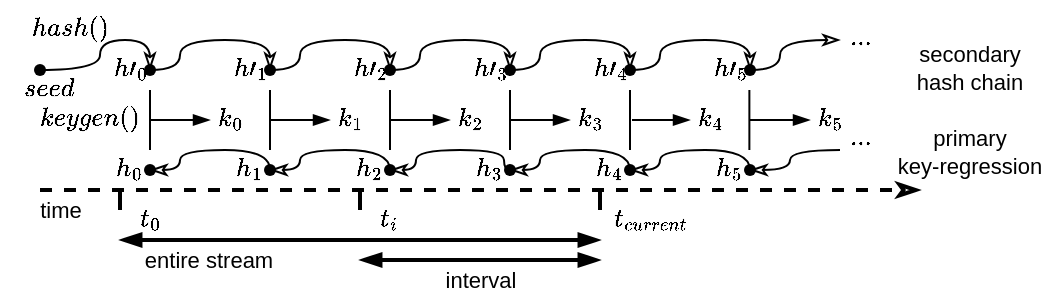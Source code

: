 <mxfile>
    <diagram id="VQNyq62mX9dCfZkob2OO" name="Page-1">
        <mxGraphModel dx="1070" dy="605" grid="1" gridSize="10" guides="1" tooltips="1" connect="1" arrows="1" fold="1" page="0" pageScale="1" pageWidth="850" pageHeight="1100" math="1" shadow="0">
            <root>
                <mxCell id="0"/>
                <mxCell id="1" parent="0"/>
                <mxCell id="2" value="time" style="endArrow=classicThin;dashed=1;html=1;endFill=0;strokeWidth=2;" edge="1" parent="1">
                    <mxGeometry x="-0.955" y="-10" width="50" height="50" relative="1" as="geometry">
                        <mxPoint x="-120" y="240" as="sourcePoint"/>
                        <mxPoint x="320" y="240" as="targetPoint"/>
                        <mxPoint as="offset"/>
                    </mxGeometry>
                </mxCell>
                <mxCell id="5" value="&lt;span style=&quot;font-size: 11px;&quot;&gt;`t_0`&lt;/span&gt;" style="text;whiteSpace=wrap;html=1;align=center;movable=1;resizable=1;rotatable=1;deletable=1;editable=1;connectable=1;" vertex="1" parent="1">
                    <mxGeometry x="-80" y="240" width="30" height="30" as="geometry"/>
                </mxCell>
                <mxCell id="7" value="" style="endArrow=none;html=1;strokeWidth=2;fontStyle=1" edge="1" parent="1">
                    <mxGeometry width="50" height="50" relative="1" as="geometry">
                        <mxPoint x="-80" y="250" as="sourcePoint"/>
                        <mxPoint x="-80" y="240" as="targetPoint"/>
                    </mxGeometry>
                </mxCell>
                <mxCell id="9" value="" style="group" vertex="1" connectable="0" parent="1">
                    <mxGeometry x="-90" y="215" width="35" height="30" as="geometry"/>
                </mxCell>
                <mxCell id="6" value="&lt;span style=&quot;font-size: 11px;&quot;&gt;`h_0`&lt;/span&gt;" style="text;whiteSpace=wrap;html=1;align=center;movable=1;resizable=1;rotatable=1;deletable=1;editable=1;connectable=1;" vertex="1" parent="9">
                    <mxGeometry width="30" height="30" as="geometry"/>
                </mxCell>
                <mxCell id="8" value="" style="shape=waypoint;sketch=0;fillStyle=solid;size=6;pointerEvents=1;points=[];fillColor=none;resizable=0;rotatable=0;perimeter=centerPerimeter;snapToPoint=1;" vertex="1" parent="9">
                    <mxGeometry x="15" y="5" width="20" height="20" as="geometry"/>
                </mxCell>
                <mxCell id="10" value="" style="group" vertex="1" connectable="0" parent="1">
                    <mxGeometry x="-30" y="215" width="35" height="30" as="geometry"/>
                </mxCell>
                <mxCell id="11" value="&lt;span style=&quot;font-size: 11px;&quot;&gt;`h_1`&lt;/span&gt;" style="text;whiteSpace=wrap;html=1;align=center;movable=1;resizable=1;rotatable=1;deletable=1;editable=1;connectable=1;" vertex="1" parent="10">
                    <mxGeometry width="30" height="30" as="geometry"/>
                </mxCell>
                <mxCell id="12" value="" style="shape=waypoint;sketch=0;fillStyle=solid;size=6;pointerEvents=1;points=[];fillColor=none;resizable=0;rotatable=0;perimeter=centerPerimeter;snapToPoint=1;" vertex="1" parent="10">
                    <mxGeometry x="15" y="5" width="20" height="20" as="geometry"/>
                </mxCell>
                <mxCell id="13" value="" style="group" vertex="1" connectable="0" parent="1">
                    <mxGeometry x="30" y="215" width="35" height="30" as="geometry"/>
                </mxCell>
                <mxCell id="14" value="&lt;span style=&quot;font-size: 11px;&quot;&gt;`h_2`&lt;/span&gt;" style="text;whiteSpace=wrap;html=1;align=center;movable=1;resizable=1;rotatable=1;deletable=1;editable=1;connectable=1;" vertex="1" parent="13">
                    <mxGeometry width="30" height="30" as="geometry"/>
                </mxCell>
                <mxCell id="15" value="" style="shape=waypoint;sketch=0;fillStyle=solid;size=6;pointerEvents=1;points=[];fillColor=none;resizable=0;rotatable=0;perimeter=centerPerimeter;snapToPoint=1;" vertex="1" parent="13">
                    <mxGeometry x="15" y="5" width="20" height="20" as="geometry"/>
                </mxCell>
                <mxCell id="17" value="" style="group" vertex="1" connectable="0" parent="1">
                    <mxGeometry x="90" y="215" width="35" height="30" as="geometry"/>
                </mxCell>
                <mxCell id="18" value="&lt;span style=&quot;font-size: 11px;&quot;&gt;`h_3`&lt;/span&gt;" style="text;whiteSpace=wrap;html=1;align=center;movable=1;resizable=1;rotatable=1;deletable=1;editable=1;connectable=1;" vertex="1" parent="17">
                    <mxGeometry width="30" height="30" as="geometry"/>
                </mxCell>
                <mxCell id="19" value="" style="shape=waypoint;sketch=0;fillStyle=solid;size=6;pointerEvents=1;points=[];fillColor=none;resizable=0;rotatable=0;perimeter=centerPerimeter;snapToPoint=1;" vertex="1" parent="17">
                    <mxGeometry x="15" y="5" width="20" height="20" as="geometry"/>
                </mxCell>
                <mxCell id="20" value="" style="group" vertex="1" connectable="0" parent="1">
                    <mxGeometry x="150" y="215" width="40" height="55" as="geometry"/>
                </mxCell>
                <mxCell id="21" value="&lt;span style=&quot;font-size: 11px;&quot;&gt;`h_4`&lt;/span&gt;" style="text;whiteSpace=wrap;html=1;align=center;movable=1;resizable=1;rotatable=1;deletable=1;editable=1;connectable=1;" vertex="1" parent="20">
                    <mxGeometry width="30" height="30" as="geometry"/>
                </mxCell>
                <mxCell id="22" value="" style="shape=waypoint;sketch=0;fillStyle=solid;size=6;pointerEvents=1;points=[];fillColor=none;resizable=0;rotatable=0;perimeter=centerPerimeter;snapToPoint=1;" vertex="1" parent="20">
                    <mxGeometry x="15" y="5" width="20" height="20" as="geometry"/>
                </mxCell>
                <mxCell id="94" value="" style="endArrow=none;html=1;strokeWidth=2;fontStyle=1" edge="1" parent="20">
                    <mxGeometry width="50" height="50" relative="1" as="geometry">
                        <mxPoint x="10" y="35.0" as="sourcePoint"/>
                        <mxPoint x="10" y="25.0" as="targetPoint"/>
                    </mxGeometry>
                </mxCell>
                <mxCell id="95" value="&lt;span style=&quot;font-size: 11px;&quot;&gt;`t_{current}`&lt;/span&gt;" style="text;whiteSpace=wrap;html=1;align=center;movable=1;resizable=1;rotatable=1;deletable=1;editable=1;connectable=1;" vertex="1" parent="20">
                    <mxGeometry x="20" y="25" width="30" height="30" as="geometry"/>
                </mxCell>
                <mxCell id="46" value="" style="edgeStyle=orthogonalEdgeStyle;html=1;strokeWidth=1;endArrow=classicThin;endFill=0;entryX=0.676;entryY=0.61;entryDx=0;entryDy=0;entryPerimeter=0;curved=1;" edge="1" parent="1" source="12" target="8">
                    <mxGeometry relative="1" as="geometry">
                        <Array as="points">
                            <mxPoint x="-5" y="220"/>
                            <mxPoint x="-50" y="220"/>
                            <mxPoint x="-50" y="230"/>
                        </Array>
                    </mxGeometry>
                </mxCell>
                <mxCell id="49" value="" style="edgeStyle=orthogonalEdgeStyle;html=1;strokeWidth=1;endArrow=classicThin;endFill=0;curved=1;entryX=0.822;entryY=0.085;entryDx=0;entryDy=0;entryPerimeter=0;" edge="1" parent="1" source="15" target="12">
                    <mxGeometry relative="1" as="geometry">
                        <mxPoint x="5" y="240" as="sourcePoint"/>
                        <mxPoint x="-10" y="230" as="targetPoint"/>
                        <Array as="points">
                            <mxPoint x="55" y="220"/>
                            <mxPoint x="10" y="220"/>
                            <mxPoint x="10" y="230"/>
                        </Array>
                    </mxGeometry>
                </mxCell>
                <mxCell id="52" value="" style="edgeStyle=orthogonalEdgeStyle;html=1;strokeWidth=1;endArrow=classicThin;endFill=0;curved=1;entryX=0.506;entryY=0.656;entryDx=0;entryDy=0;entryPerimeter=0;exitX=0.466;exitY=0.624;exitDx=0;exitDy=0;exitPerimeter=0;" edge="1" parent="1" source="19" target="15">
                    <mxGeometry relative="1" as="geometry">
                        <mxPoint x="112.5" y="225" as="sourcePoint"/>
                        <mxPoint x="52.5" y="225" as="targetPoint"/>
                        <Array as="points">
                            <mxPoint x="112" y="230"/>
                            <mxPoint x="112" y="220"/>
                            <mxPoint x="68" y="220"/>
                            <mxPoint x="68" y="230"/>
                        </Array>
                    </mxGeometry>
                </mxCell>
                <mxCell id="53" value="" style="edgeStyle=orthogonalEdgeStyle;html=1;strokeWidth=1;endArrow=classicThin;endFill=0;curved=1;entryX=0.91;entryY=-0.027;entryDx=0;entryDy=0;entryPerimeter=0;exitX=0.654;exitY=0.449;exitDx=0;exitDy=0;exitPerimeter=0;" edge="1" parent="1" source="22" target="19">
                    <mxGeometry relative="1" as="geometry">
                        <mxPoint x="125" y="240" as="sourcePoint"/>
                        <mxPoint x="65" y="240" as="targetPoint"/>
                        <Array as="points">
                            <mxPoint x="175" y="220"/>
                            <mxPoint x="130" y="220"/>
                            <mxPoint x="130" y="230"/>
                        </Array>
                    </mxGeometry>
                </mxCell>
                <mxCell id="54" value="" style="edgeStyle=orthogonalEdgeStyle;html=1;strokeWidth=1;endArrow=classicThin;endFill=0;curved=1;entryX=0.582;entryY=-0.021;entryDx=0;entryDy=0;entryPerimeter=0;exitX=1.058;exitY=0.479;exitDx=0;exitDy=0;exitPerimeter=0;" edge="1" parent="1" source="25" target="22">
                    <mxGeometry relative="1" as="geometry">
                        <mxPoint x="185" y="240" as="sourcePoint"/>
                        <mxPoint x="125" y="240" as="targetPoint"/>
                        <Array as="points">
                            <mxPoint x="235" y="220"/>
                            <mxPoint x="190" y="220"/>
                            <mxPoint x="190" y="230"/>
                        </Array>
                    </mxGeometry>
                </mxCell>
                <mxCell id="25" value="" style="shape=waypoint;sketch=0;fillStyle=solid;size=6;pointerEvents=1;points=[];fillColor=none;resizable=0;rotatable=0;perimeter=centerPerimeter;snapToPoint=1;" vertex="1" parent="1">
                    <mxGeometry x="225" y="220" width="20" height="20" as="geometry"/>
                </mxCell>
                <mxCell id="24" value="&lt;span style=&quot;font-size: 11px;&quot;&gt;`h_5`&lt;/span&gt;" style="text;whiteSpace=wrap;html=1;align=center;movable=1;resizable=1;rotatable=1;deletable=1;editable=1;connectable=1;" vertex="1" parent="1">
                    <mxGeometry x="210" y="215" width="30" height="30" as="geometry"/>
                </mxCell>
                <mxCell id="55" value="" style="edgeStyle=orthogonalEdgeStyle;html=1;strokeWidth=1;endArrow=classicThin;endFill=0;curved=1;exitX=0;exitY=1;exitDx=0;exitDy=0;" edge="1" parent="1" source="56" target="25">
                    <mxGeometry relative="1" as="geometry">
                        <mxPoint x="270" y="220" as="sourcePoint"/>
                        <mxPoint x="240" y="260.872" as="targetPoint"/>
                        <Array as="points">
                            <mxPoint x="255" y="220"/>
                            <mxPoint x="255" y="230"/>
                        </Array>
                    </mxGeometry>
                </mxCell>
                <mxCell id="56" value="&lt;span style=&quot;font-size: 11px;&quot;&gt;`...`&lt;/span&gt;" style="text;whiteSpace=wrap;html=1;align=center;movable=1;resizable=1;rotatable=1;deletable=1;editable=1;connectable=1;" vertex="1" parent="1">
                    <mxGeometry x="280" y="200" width="20" height="20" as="geometry"/>
                </mxCell>
                <mxCell id="68" value="" style="endArrow=none;html=1;strokeWidth=1;curved=1;" edge="1" parent="1">
                    <mxGeometry width="50" height="50" relative="1" as="geometry">
                        <mxPoint x="-65" y="220" as="sourcePoint"/>
                        <mxPoint x="-65" y="190" as="targetPoint"/>
                    </mxGeometry>
                </mxCell>
                <mxCell id="69" value="" style="endArrow=none;html=1;strokeWidth=1;curved=1;" edge="1" parent="1">
                    <mxGeometry width="50" height="50" relative="1" as="geometry">
                        <mxPoint x="-5" y="220" as="sourcePoint"/>
                        <mxPoint x="-5" y="190" as="targetPoint"/>
                    </mxGeometry>
                </mxCell>
                <mxCell id="70" value="" style="endArrow=none;html=1;strokeWidth=1;curved=1;" edge="1" parent="1">
                    <mxGeometry width="50" height="50" relative="1" as="geometry">
                        <mxPoint x="55" y="220" as="sourcePoint"/>
                        <mxPoint x="55" y="190" as="targetPoint"/>
                    </mxGeometry>
                </mxCell>
                <mxCell id="71" value="" style="endArrow=none;html=1;strokeWidth=1;curved=1;" edge="1" parent="1">
                    <mxGeometry width="50" height="50" relative="1" as="geometry">
                        <mxPoint x="115" y="220" as="sourcePoint"/>
                        <mxPoint x="115" y="190" as="targetPoint"/>
                    </mxGeometry>
                </mxCell>
                <mxCell id="73" value="" style="endArrow=none;html=1;strokeWidth=1;curved=1;" edge="1" parent="1">
                    <mxGeometry width="50" height="50" relative="1" as="geometry">
                        <mxPoint x="175" y="220" as="sourcePoint"/>
                        <mxPoint x="175" y="190" as="targetPoint"/>
                    </mxGeometry>
                </mxCell>
                <mxCell id="74" value="" style="endArrow=none;html=1;strokeWidth=1;curved=1;" edge="1" parent="1">
                    <mxGeometry width="50" height="50" relative="1" as="geometry">
                        <mxPoint x="234.69" y="220" as="sourcePoint"/>
                        <mxPoint x="234.69" y="190" as="targetPoint"/>
                    </mxGeometry>
                </mxCell>
                <mxCell id="75" value="" style="endArrow=blockThin;html=1;strokeWidth=1;curved=1;endFill=1;" edge="1" parent="1">
                    <mxGeometry width="50" height="50" relative="1" as="geometry">
                        <mxPoint x="-65" y="205" as="sourcePoint"/>
                        <mxPoint x="-35" y="205" as="targetPoint"/>
                    </mxGeometry>
                </mxCell>
                <mxCell id="77" value="" style="endArrow=blockThin;html=1;strokeWidth=1;curved=1;endFill=1;" edge="1" parent="1">
                    <mxGeometry width="50" height="50" relative="1" as="geometry">
                        <mxPoint x="-5" y="205" as="sourcePoint"/>
                        <mxPoint x="25" y="205" as="targetPoint"/>
                    </mxGeometry>
                </mxCell>
                <mxCell id="78" value="" style="endArrow=blockThin;html=1;strokeWidth=1;curved=1;endFill=1;" edge="1" parent="1">
                    <mxGeometry width="50" height="50" relative="1" as="geometry">
                        <mxPoint x="55" y="205" as="sourcePoint"/>
                        <mxPoint x="85" y="205" as="targetPoint"/>
                    </mxGeometry>
                </mxCell>
                <mxCell id="79" value="" style="endArrow=blockThin;html=1;strokeWidth=1;curved=1;endFill=1;" edge="1" parent="1">
                    <mxGeometry width="50" height="50" relative="1" as="geometry">
                        <mxPoint x="115" y="205" as="sourcePoint"/>
                        <mxPoint x="145" y="205" as="targetPoint"/>
                    </mxGeometry>
                </mxCell>
                <mxCell id="80" value="" style="endArrow=blockThin;html=1;strokeWidth=1;curved=1;endFill=1;" edge="1" parent="1">
                    <mxGeometry width="50" height="50" relative="1" as="geometry">
                        <mxPoint x="176" y="205" as="sourcePoint"/>
                        <mxPoint x="205" y="205" as="targetPoint"/>
                    </mxGeometry>
                </mxCell>
                <mxCell id="81" value="" style="endArrow=blockThin;html=1;strokeWidth=1;curved=1;endFill=1;" edge="1" parent="1">
                    <mxGeometry width="50" height="50" relative="1" as="geometry">
                        <mxPoint x="235" y="205" as="sourcePoint"/>
                        <mxPoint x="265" y="205" as="targetPoint"/>
                    </mxGeometry>
                </mxCell>
                <mxCell id="85" value="&lt;span style=&quot;font-size: 11px;&quot;&gt;`k_0`&lt;/span&gt;" style="text;whiteSpace=wrap;html=1;align=center;movable=1;resizable=1;rotatable=1;deletable=1;editable=1;connectable=1;" vertex="1" parent="1">
                    <mxGeometry x="-40" y="190" width="30" height="30" as="geometry"/>
                </mxCell>
                <mxCell id="86" value="&lt;span style=&quot;font-size: 11px;&quot;&gt;`k_1`&lt;/span&gt;" style="text;whiteSpace=wrap;html=1;align=center;movable=1;resizable=1;rotatable=1;deletable=1;editable=1;connectable=1;" vertex="1" parent="1">
                    <mxGeometry x="20" y="190" width="30" height="30" as="geometry"/>
                </mxCell>
                <mxCell id="87" value="&lt;span style=&quot;font-size: 11px;&quot;&gt;`k_2`&lt;/span&gt;" style="text;whiteSpace=wrap;html=1;align=center;movable=1;resizable=1;rotatable=1;deletable=1;editable=1;connectable=1;" vertex="1" parent="1">
                    <mxGeometry x="80" y="190" width="30" height="30" as="geometry"/>
                </mxCell>
                <mxCell id="88" value="&lt;span style=&quot;font-size: 11px;&quot;&gt;`k_3`&lt;/span&gt;" style="text;whiteSpace=wrap;html=1;align=center;movable=1;resizable=1;rotatable=1;deletable=1;editable=1;connectable=1;" vertex="1" parent="1">
                    <mxGeometry x="140" y="190" width="30" height="30" as="geometry"/>
                </mxCell>
                <mxCell id="89" value="&lt;span style=&quot;font-size: 11px;&quot;&gt;`k_4`&lt;/span&gt;" style="text;whiteSpace=wrap;html=1;align=center;movable=1;resizable=1;rotatable=1;deletable=1;editable=1;connectable=1;" vertex="1" parent="1">
                    <mxGeometry x="200" y="190" width="30" height="30" as="geometry"/>
                </mxCell>
                <mxCell id="90" value="&lt;span style=&quot;font-size: 11px;&quot;&gt;`k_5`&lt;/span&gt;" style="text;whiteSpace=wrap;html=1;align=center;movable=1;resizable=1;rotatable=1;deletable=1;editable=1;connectable=1;" vertex="1" parent="1">
                    <mxGeometry x="260" y="190" width="30" height="30" as="geometry"/>
                </mxCell>
                <mxCell id="91" value="" style="group" vertex="1" connectable="0" parent="1">
                    <mxGeometry x="-90" y="150" width="390" height="45" as="geometry"/>
                </mxCell>
                <mxCell id="28" value="" style="group" vertex="1" connectable="0" parent="91">
                    <mxGeometry y="15" width="35" height="30" as="geometry"/>
                </mxCell>
                <mxCell id="29" value="&lt;span style=&quot;font-size: 11px;&quot;&gt;`h'_0`&lt;/span&gt;" style="text;whiteSpace=wrap;html=1;align=center;movable=1;resizable=1;rotatable=1;deletable=1;editable=1;connectable=1;" vertex="1" parent="28">
                    <mxGeometry width="30" height="30" as="geometry"/>
                </mxCell>
                <mxCell id="30" value="" style="shape=waypoint;sketch=0;fillStyle=solid;size=6;pointerEvents=1;points=[];fillColor=none;resizable=0;rotatable=0;perimeter=centerPerimeter;snapToPoint=1;" vertex="1" parent="28">
                    <mxGeometry x="15" y="5" width="20" height="20" as="geometry"/>
                </mxCell>
                <mxCell id="31" value="" style="group" vertex="1" connectable="0" parent="91">
                    <mxGeometry x="60" y="15" width="35" height="30" as="geometry"/>
                </mxCell>
                <mxCell id="32" value="&lt;span style=&quot;font-size: 11px;&quot;&gt;`h'_1`&lt;/span&gt;" style="text;whiteSpace=wrap;html=1;align=center;movable=1;resizable=1;rotatable=1;deletable=1;editable=1;connectable=1;" vertex="1" parent="31">
                    <mxGeometry width="30" height="30" as="geometry"/>
                </mxCell>
                <mxCell id="33" value="" style="shape=waypoint;sketch=0;fillStyle=solid;size=6;pointerEvents=1;points=[];fillColor=none;resizable=0;rotatable=0;perimeter=centerPerimeter;snapToPoint=1;" vertex="1" parent="31">
                    <mxGeometry x="15" y="5" width="20" height="20" as="geometry"/>
                </mxCell>
                <mxCell id="34" value="" style="group" vertex="1" connectable="0" parent="91">
                    <mxGeometry x="120" y="15" width="35" height="30" as="geometry"/>
                </mxCell>
                <mxCell id="35" value="&lt;span style=&quot;font-size: 11px;&quot;&gt;`h'_2`&lt;/span&gt;" style="text;whiteSpace=wrap;html=1;align=center;movable=1;resizable=1;rotatable=1;deletable=1;editable=1;connectable=1;" vertex="1" parent="34">
                    <mxGeometry width="30" height="30" as="geometry"/>
                </mxCell>
                <mxCell id="36" value="" style="shape=waypoint;sketch=0;fillStyle=solid;size=6;pointerEvents=1;points=[];fillColor=none;resizable=0;rotatable=0;perimeter=centerPerimeter;snapToPoint=1;" vertex="1" parent="34">
                    <mxGeometry x="15" y="5" width="20" height="20" as="geometry"/>
                </mxCell>
                <mxCell id="37" value="" style="group" vertex="1" connectable="0" parent="91">
                    <mxGeometry x="180" y="15" width="35" height="30" as="geometry"/>
                </mxCell>
                <mxCell id="38" value="&lt;span style=&quot;font-size: 11px;&quot;&gt;`h'_3`&lt;/span&gt;" style="text;whiteSpace=wrap;html=1;align=center;movable=1;resizable=1;rotatable=1;deletable=1;editable=1;connectable=1;" vertex="1" parent="37">
                    <mxGeometry width="30" height="30" as="geometry"/>
                </mxCell>
                <mxCell id="39" value="" style="shape=waypoint;sketch=0;fillStyle=solid;size=6;pointerEvents=1;points=[];fillColor=none;resizable=0;rotatable=0;perimeter=centerPerimeter;snapToPoint=1;" vertex="1" parent="37">
                    <mxGeometry x="15" y="5" width="20" height="20" as="geometry"/>
                </mxCell>
                <mxCell id="40" value="" style="group" vertex="1" connectable="0" parent="91">
                    <mxGeometry x="240" y="15" width="35" height="30" as="geometry"/>
                </mxCell>
                <mxCell id="41" value="&lt;span style=&quot;font-size: 11px;&quot;&gt;`h'_4`&lt;/span&gt;" style="text;whiteSpace=wrap;html=1;align=center;movable=1;resizable=1;rotatable=1;deletable=1;editable=1;connectable=1;" vertex="1" parent="40">
                    <mxGeometry width="30" height="30" as="geometry"/>
                </mxCell>
                <mxCell id="42" value="" style="shape=waypoint;sketch=0;fillStyle=solid;size=6;pointerEvents=1;points=[];fillColor=none;resizable=0;rotatable=0;perimeter=centerPerimeter;snapToPoint=1;" vertex="1" parent="40">
                    <mxGeometry x="15" y="5" width="20" height="20" as="geometry"/>
                </mxCell>
                <mxCell id="43" value="" style="group" vertex="1" connectable="0" parent="91">
                    <mxGeometry x="300" y="15" width="35" height="30" as="geometry"/>
                </mxCell>
                <mxCell id="44" value="&lt;span style=&quot;font-size: 11px;&quot;&gt;`h'_5`&lt;/span&gt;" style="text;whiteSpace=wrap;html=1;align=center;movable=1;resizable=1;rotatable=1;deletable=1;editable=1;connectable=1;" vertex="1" parent="43">
                    <mxGeometry width="30" height="30" as="geometry"/>
                </mxCell>
                <mxCell id="45" value="" style="shape=waypoint;sketch=0;fillStyle=solid;size=6;pointerEvents=1;points=[];fillColor=none;resizable=0;rotatable=0;perimeter=centerPerimeter;snapToPoint=1;" vertex="1" parent="43">
                    <mxGeometry x="15" y="5" width="20" height="20" as="geometry"/>
                </mxCell>
                <mxCell id="57" value="" style="edgeStyle=orthogonalEdgeStyle;curved=1;html=1;strokeWidth=1;endArrow=classicThin;endFill=0;" edge="1" parent="91" source="30" target="33">
                    <mxGeometry relative="1" as="geometry">
                        <Array as="points">
                            <mxPoint x="40" y="30"/>
                            <mxPoint x="40" y="15"/>
                            <mxPoint x="85" y="15"/>
                        </Array>
                    </mxGeometry>
                </mxCell>
                <mxCell id="58" value="" style="edgeStyle=orthogonalEdgeStyle;curved=1;html=1;strokeWidth=1;endArrow=classicThin;endFill=0;entryX=0.444;entryY=0.383;entryDx=0;entryDy=0;entryPerimeter=0;" edge="1" parent="91" source="33" target="36">
                    <mxGeometry relative="1" as="geometry">
                        <Array as="points">
                            <mxPoint x="100" y="30"/>
                            <mxPoint x="100" y="15"/>
                            <mxPoint x="145" y="15"/>
                        </Array>
                    </mxGeometry>
                </mxCell>
                <mxCell id="60" value="" style="edgeStyle=orthogonalEdgeStyle;curved=1;html=1;strokeWidth=1;endArrow=classicThin;endFill=0;entryX=0.814;entryY=-0.022;entryDx=0;entryDy=0;entryPerimeter=0;" edge="1" parent="91" source="36" target="39">
                    <mxGeometry relative="1" as="geometry">
                        <Array as="points">
                            <mxPoint x="160" y="30"/>
                            <mxPoint x="160" y="15"/>
                            <mxPoint x="205" y="15"/>
                        </Array>
                    </mxGeometry>
                </mxCell>
                <mxCell id="61" value="" style="edgeStyle=orthogonalEdgeStyle;curved=1;html=1;strokeWidth=1;endArrow=classicThin;endFill=0;entryX=0.946;entryY=0.328;entryDx=0;entryDy=0;entryPerimeter=0;" edge="1" parent="91" source="39" target="42">
                    <mxGeometry relative="1" as="geometry">
                        <Array as="points">
                            <mxPoint x="220" y="30"/>
                            <mxPoint x="220" y="15"/>
                            <mxPoint x="265" y="15"/>
                        </Array>
                    </mxGeometry>
                </mxCell>
                <mxCell id="62" value="" style="edgeStyle=orthogonalEdgeStyle;curved=1;html=1;strokeWidth=1;endArrow=classicThin;endFill=0;entryX=1.095;entryY=0.585;entryDx=0;entryDy=0;entryPerimeter=0;" edge="1" parent="91" source="42" target="45">
                    <mxGeometry relative="1" as="geometry">
                        <Array as="points">
                            <mxPoint x="280" y="30"/>
                            <mxPoint x="280" y="15"/>
                            <mxPoint x="325" y="15"/>
                        </Array>
                    </mxGeometry>
                </mxCell>
                <mxCell id="63" value="" style="edgeStyle=orthogonalEdgeStyle;curved=1;html=1;strokeWidth=1;endArrow=classicThin;endFill=0;" edge="1" parent="91" source="45" target="67">
                    <mxGeometry relative="1" as="geometry">
                        <mxPoint x="370" y="15" as="targetPoint"/>
                        <Array as="points">
                            <mxPoint x="340" y="30"/>
                            <mxPoint x="340" y="15"/>
                        </Array>
                    </mxGeometry>
                </mxCell>
                <mxCell id="67" value="&lt;span style=&quot;font-size: 11px;&quot;&gt;`...`&lt;/span&gt;" style="text;whiteSpace=wrap;html=1;align=center;movable=1;resizable=1;rotatable=1;deletable=1;editable=1;connectable=1;" vertex="1" parent="91">
                    <mxGeometry x="370" width="20" height="20" as="geometry"/>
                </mxCell>
                <mxCell id="92" value="" style="endArrow=none;html=1;strokeWidth=2;fontStyle=1" edge="1" parent="1">
                    <mxGeometry width="50" height="50" relative="1" as="geometry">
                        <mxPoint x="40" y="250.0" as="sourcePoint"/>
                        <mxPoint x="40" y="240.0" as="targetPoint"/>
                    </mxGeometry>
                </mxCell>
                <mxCell id="93" value="&lt;span style=&quot;font-size: 11px;&quot;&gt;`t_i`&lt;/span&gt;" style="text;whiteSpace=wrap;html=1;align=center;movable=1;resizable=1;rotatable=1;deletable=1;editable=1;connectable=1;" vertex="1" parent="1">
                    <mxGeometry x="40" y="240" width="30" height="30" as="geometry"/>
                </mxCell>
                <mxCell id="96" value="&lt;span style=&quot;font-size: 11px;&quot;&gt;\(keygen()\)&lt;/span&gt;" style="text;whiteSpace=wrap;html=1;align=center;movable=1;resizable=1;rotatable=1;deletable=1;editable=1;connectable=1;" vertex="1" parent="1">
                    <mxGeometry x="-120" y="190" width="50" height="30" as="geometry"/>
                </mxCell>
                <mxCell id="98" value="" style="shape=waypoint;sketch=0;fillStyle=solid;size=6;pointerEvents=1;points=[];fillColor=none;resizable=0;rotatable=0;perimeter=centerPerimeter;snapToPoint=1;" vertex="1" parent="1">
                    <mxGeometry x="-130" y="170" width="20" height="20" as="geometry"/>
                </mxCell>
                <mxCell id="102" value="" style="edgeStyle=orthogonalEdgeStyle;curved=1;html=1;strokeWidth=1;endArrow=classicThin;endFill=0;" edge="1" parent="1">
                    <mxGeometry relative="1" as="geometry">
                        <mxPoint x="-120" y="180" as="sourcePoint"/>
                        <mxPoint x="-65" y="180" as="targetPoint"/>
                        <Array as="points">
                            <mxPoint x="-90" y="180"/>
                            <mxPoint x="-90" y="165"/>
                            <mxPoint x="-65" y="165"/>
                        </Array>
                    </mxGeometry>
                </mxCell>
                <mxCell id="103" value="&lt;span style=&quot;font-size: 11px;&quot;&gt;\(hash()\)&lt;/span&gt;" style="text;whiteSpace=wrap;html=1;align=center;movable=1;resizable=1;rotatable=1;deletable=1;editable=1;connectable=1;" vertex="1" parent="1">
                    <mxGeometry x="-130" y="145" width="50" height="30" as="geometry"/>
                </mxCell>
                <mxCell id="104" value="&lt;span style=&quot;font-size: 11px;&quot;&gt;\(seed\)&lt;/span&gt;" style="text;whiteSpace=wrap;html=1;align=center;movable=1;resizable=1;rotatable=1;deletable=1;editable=1;connectable=1;" vertex="1" parent="1">
                    <mxGeometry x="-140" y="175" width="50" height="30" as="geometry"/>
                </mxCell>
                <mxCell id="105" value="&lt;span style=&quot;font-size: 11px;&quot;&gt;secondary hash chain&lt;/span&gt;" style="text;whiteSpace=wrap;html=1;align=center;movable=1;resizable=1;rotatable=1;deletable=1;editable=1;connectable=1;" vertex="1" parent="1">
                    <mxGeometry x="310" y="157.5" width="70" height="30" as="geometry"/>
                </mxCell>
                <mxCell id="106" value="&lt;span style=&quot;font-size: 11px;&quot;&gt;primary&lt;br&gt;key-regression&lt;br&gt;&lt;/span&gt;" style="text;whiteSpace=wrap;html=1;align=center;movable=1;resizable=1;rotatable=1;deletable=1;editable=1;connectable=1;" vertex="1" parent="1">
                    <mxGeometry x="305" y="200" width="80" height="30" as="geometry"/>
                </mxCell>
                <mxCell id="107" value="" style="endArrow=blockThin;startArrow=blockThin;html=1;strokeWidth=2;curved=1;endFill=1;startFill=1;" edge="1" parent="1">
                    <mxGeometry width="50" height="50" relative="1" as="geometry">
                        <mxPoint x="-80" y="265" as="sourcePoint"/>
                        <mxPoint x="160" y="265" as="targetPoint"/>
                    </mxGeometry>
                </mxCell>
                <mxCell id="108" value="entire stream" style="edgeLabel;html=1;align=center;verticalAlign=middle;resizable=0;points=[];" vertex="1" connectable="0" parent="107">
                    <mxGeometry x="0.248" y="2" relative="1" as="geometry">
                        <mxPoint x="-106" y="12" as="offset"/>
                    </mxGeometry>
                </mxCell>
                <mxCell id="109" value="" style="endArrow=blockThin;startArrow=blockThin;html=1;strokeWidth=2;curved=1;endFill=1;startFill=1;" edge="1" parent="1">
                    <mxGeometry width="50" height="50" relative="1" as="geometry">
                        <mxPoint x="40" y="275" as="sourcePoint"/>
                        <mxPoint x="160" y="275" as="targetPoint"/>
                    </mxGeometry>
                </mxCell>
                <mxCell id="110" value="interval" style="edgeLabel;html=1;align=center;verticalAlign=middle;resizable=0;points=[];" vertex="1" connectable="0" parent="109">
                    <mxGeometry x="0.33" y="2" relative="1" as="geometry">
                        <mxPoint x="-20" y="12" as="offset"/>
                    </mxGeometry>
                </mxCell>
            </root>
        </mxGraphModel>
    </diagram>
</mxfile>